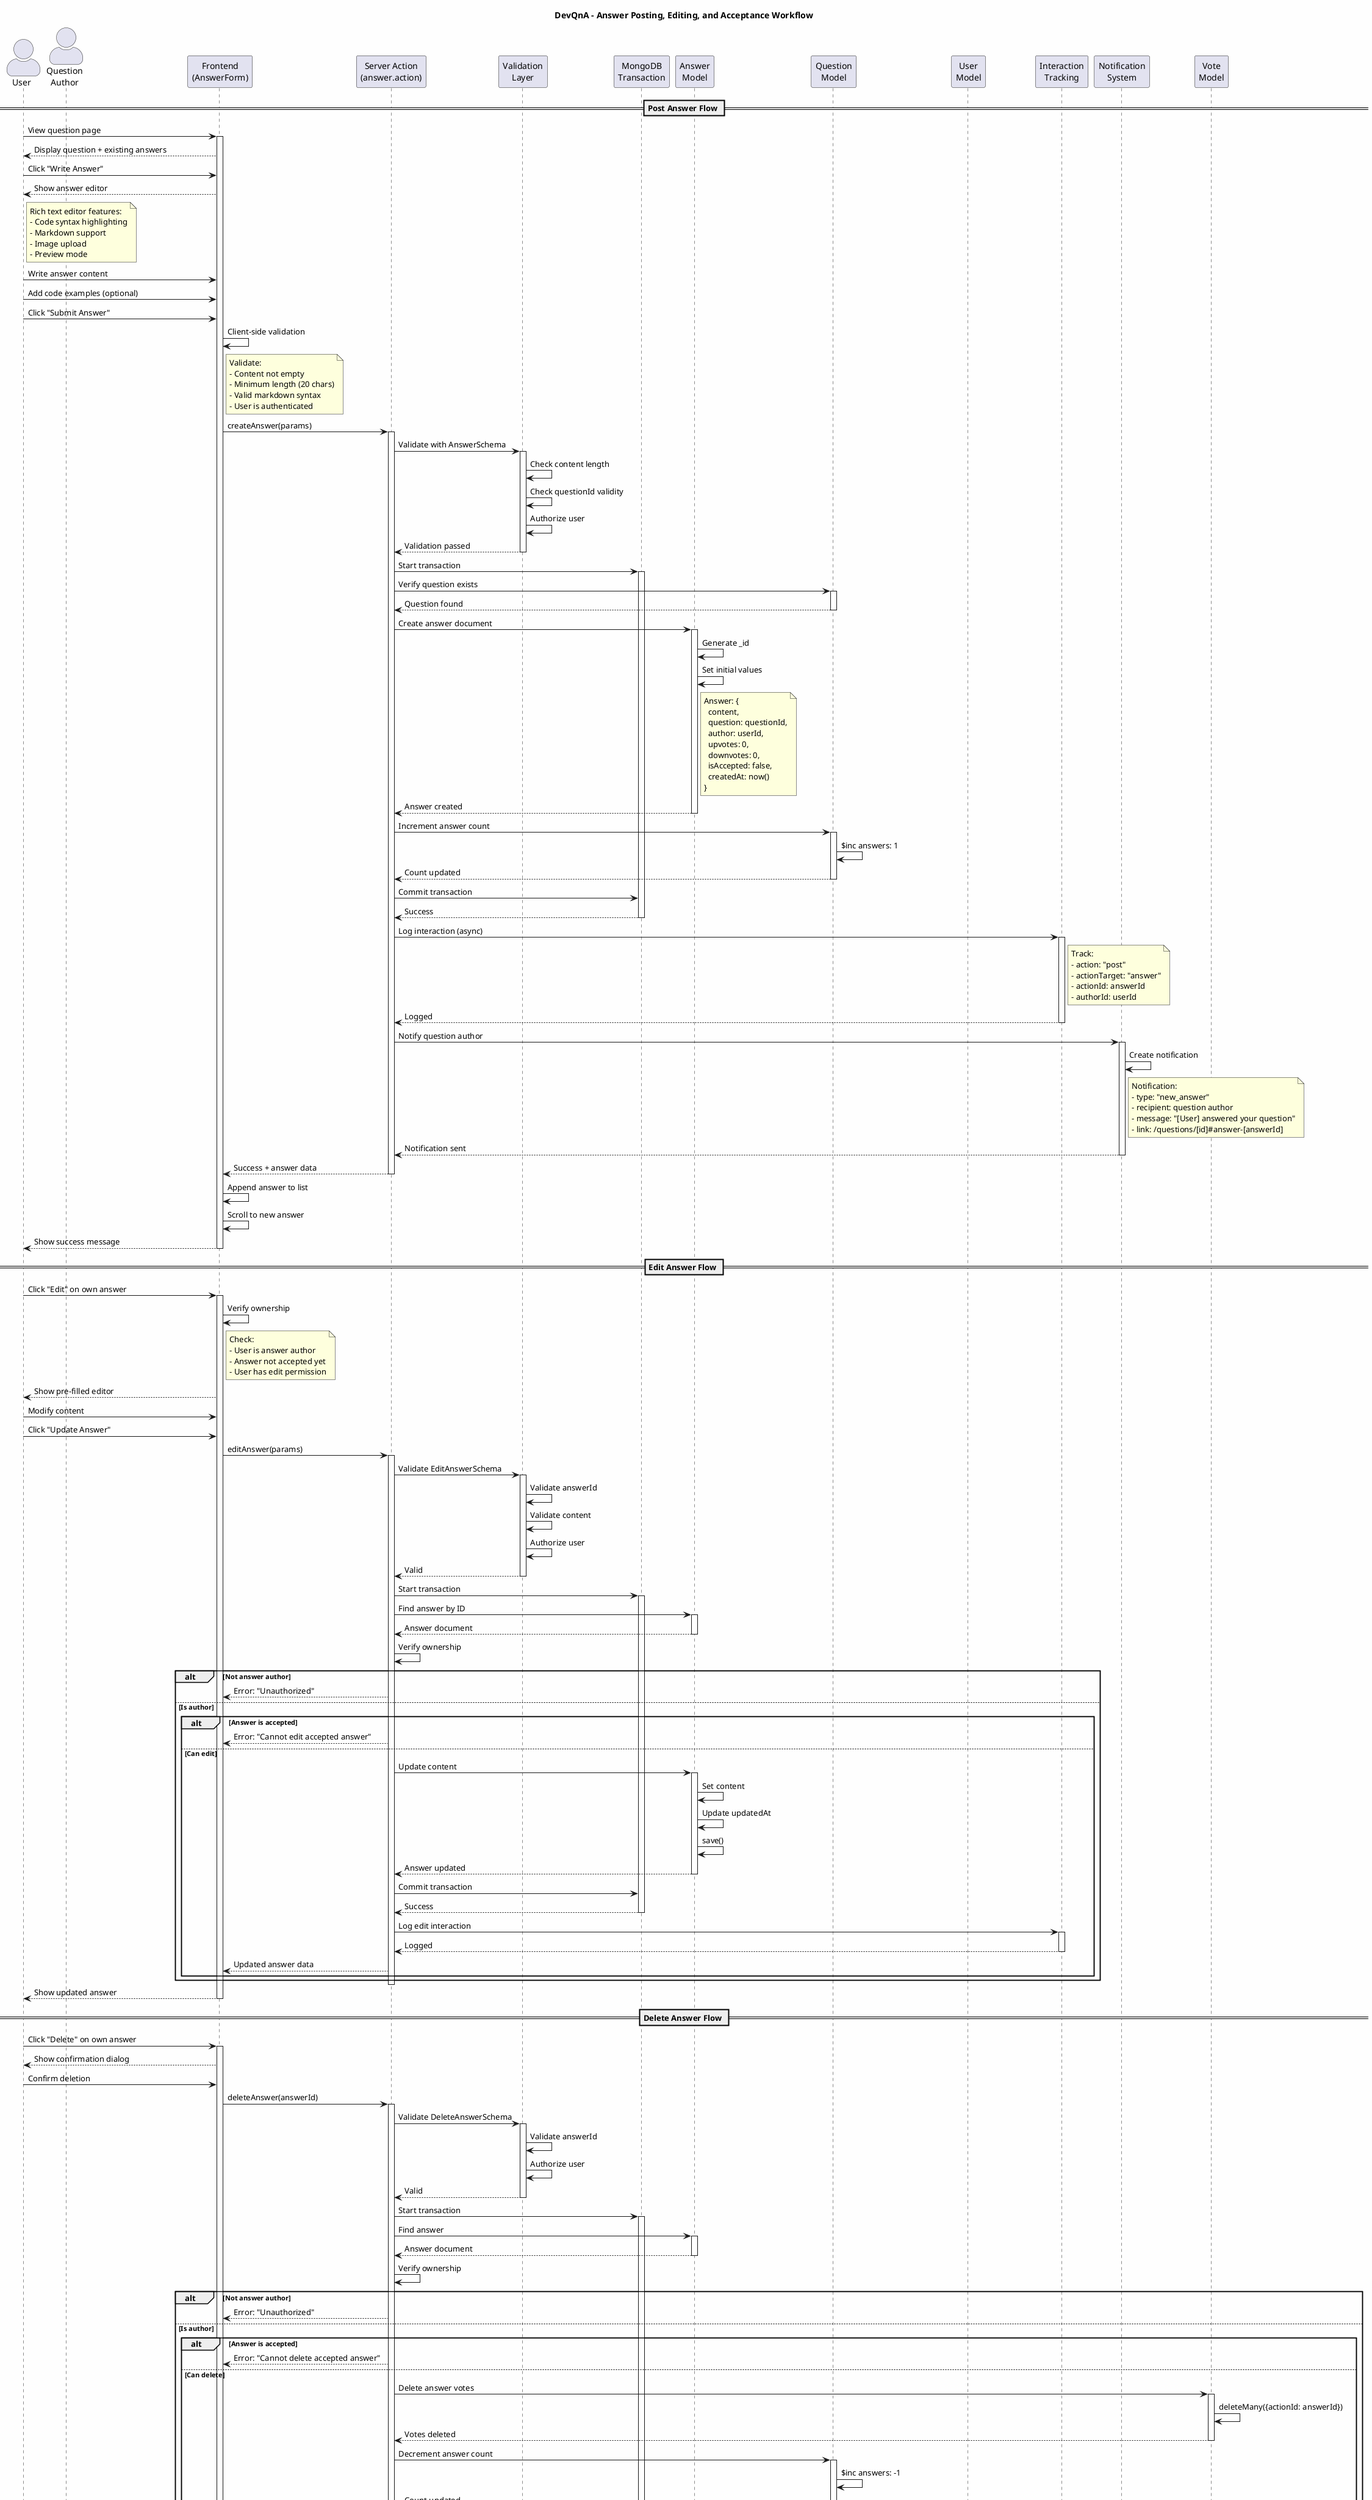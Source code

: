 @startuml Answer Management Workflow

title DevQnA - Answer Posting, Editing, and Acceptance Workflow

skinparam backgroundColor #FEFEFE
skinparam actorStyle awesome
skinparam BoxPadding 20

actor User as U
actor "Question\nAuthor" as QA
participant "Frontend\n(AnswerForm)" as F
participant "Server Action\n(answer.action)" as AA
participant "Validation\nLayer" as V
participant "MongoDB\nTransaction" as TX
participant "Answer\nModel" as A
participant "Question\nModel" as Q
participant "User\nModel" as UM
participant "Interaction\nTracking" as I
participant "Notification\nSystem" as N

== Post Answer Flow ==

U -> F: View question page
activate F
F --> U: Display question + existing answers

U -> F: Click "Write Answer"
F --> U: Show answer editor
note right of U
  Rich text editor features:
  - Code syntax highlighting
  - Markdown support
  - Image upload
  - Preview mode
end note

U -> F: Write answer content
U -> F: Add code examples (optional)
U -> F: Click "Submit Answer"

F -> F: Client-side validation
note right of F
  Validate:
  - Content not empty
  - Minimum length (20 chars)
  - Valid markdown syntax
  - User is authenticated
end note

F -> AA: createAnswer(params)
activate AA

AA -> V: Validate with AnswerSchema
activate V
V -> V: Check content length
V -> V: Check questionId validity
V -> V: Authorize user
V --> AA: Validation passed
deactivate V

AA -> TX: Start transaction
activate TX

AA -> Q: Verify question exists
activate Q
Q --> AA: Question found
deactivate Q

AA -> A: Create answer document
activate A
A -> A: Generate _id
A -> A: Set initial values
note right of A
  Answer: {
    content,
    question: questionId,
    author: userId,
    upvotes: 0,
    downvotes: 0,
    isAccepted: false,
    createdAt: now()
  }
end note
A --> AA: Answer created
deactivate A

AA -> Q: Increment answer count
activate Q
Q -> Q: $inc answers: 1
Q --> AA: Count updated
deactivate Q

AA -> TX: Commit transaction
TX --> AA: Success
deactivate TX

AA -> I: Log interaction (async)
activate I
note right of I
  Track:
  - action: "post"
  - actionTarget: "answer"
  - actionId: answerId
  - authorId: userId
end note
I --> AA: Logged
deactivate I

AA -> N: Notify question author
activate N
N -> N: Create notification
note right of N
  Notification:
  - type: "new_answer"
  - recipient: question author
  - message: "[User] answered your question"
  - link: /questions/[id]#answer-[answerId]
end note
N --> AA: Notification sent
deactivate N

AA --> F: Success + answer data
deactivate AA

F -> F: Append answer to list
F -> F: Scroll to new answer
F --> U: Show success message
deactivate F

== Edit Answer Flow ==

U -> F: Click "Edit" on own answer
activate F
F -> F: Verify ownership
note right of F
  Check:
  - User is answer author
  - Answer not accepted yet
  - User has edit permission
end note

F --> U: Show pre-filled editor
U -> F: Modify content
U -> F: Click "Update Answer"

F -> AA: editAnswer(params)
activate AA

AA -> V: Validate EditAnswerSchema
activate V
V -> V: Validate answerId
V -> V: Validate content
V -> V: Authorize user
V --> AA: Valid
deactivate V

AA -> TX: Start transaction
activate TX

AA -> A: Find answer by ID
activate A
A --> AA: Answer document
deactivate A

AA -> AA: Verify ownership
alt Not answer author
    AA --> F: Error: "Unauthorized"
else Is author
    alt Answer is accepted
        AA --> F: Error: "Cannot edit accepted answer"
    else Can edit
        AA -> A: Update content
        activate A
        A -> A: Set content
        A -> A: Update updatedAt
        A -> A: save()
        A --> AA: Answer updated
        deactivate A
        
        AA -> TX: Commit transaction
        TX --> AA: Success
        deactivate TX
        
        AA -> I: Log edit interaction
        activate I
        I --> AA: Logged
        deactivate I
        
        AA --> F: Updated answer data
    end
end

deactivate AA

F --> U: Show updated answer
deactivate F

== Delete Answer Flow ==

U -> F: Click "Delete" on own answer
activate F
F --> U: Show confirmation dialog

U -> F: Confirm deletion

F -> AA: deleteAnswer(answerId)
activate AA

AA -> V: Validate DeleteAnswerSchema
activate V
V -> V: Validate answerId
V -> V: Authorize user
V --> AA: Valid
deactivate V

AA -> TX: Start transaction
activate TX

AA -> A: Find answer
activate A
A --> AA: Answer document
deactivate A

AA -> AA: Verify ownership
alt Not answer author
    AA --> F: Error: "Unauthorized"
else Is author
    alt Answer is accepted
        AA --> F: Error: "Cannot delete accepted answer"
    else Can delete
        participant "Vote\nModel" as VT
        
        AA -> VT: Delete answer votes
        activate VT
        VT -> VT: deleteMany({actionId: answerId})
        VT --> AA: Votes deleted
        deactivate VT
        
        AA -> Q: Decrement answer count
        activate Q
        Q -> Q: $inc answers: -1
        Q --> AA: Count updated
        deactivate Q
        
        AA -> A: Delete answer
        activate A
        A --> AA: Answer deleted
        deactivate A
        
        AA -> TX: Commit transaction
        TX --> AA: Success
        deactivate TX
        
        AA -> I: Log deletion
        activate I
        I --> AA: Logged
        deactivate I
        
        AA --> F: Success
    end
end

deactivate AA

F --> U: Remove answer from view
deactivate F

== Accept Answer Flow (Question Author) ==

QA -> F: View own question with answers
activate F
F --> QA: Show answers with "Accept" buttons
note right of F
  Accept button visible only:
  - To question author
  - On non-accepted answers
  - One answer can be accepted
end note

QA -> F: Click "Accept Answer"
F --> QA: Show confirmation
note right of F
  "Mark this as the best answer?
  This will reward the author
  with reputation points."
end note

QA -> F: Confirm acceptance

F -> AA: acceptAnswer(params)
activate AA

AA -> V: Validate AcceptAnswerSchema
activate V
V -> V: Validate answerId
V -> V: Validate questionId
V -> V: Authorize question author
V --> AA: Valid
deactivate V

AA -> TX: Start transaction
activate TX

AA -> Q: Find question
activate Q
Q --> AA: Question document
deactivate Q

AA -> AA: Verify question ownership
alt Not question author
    AA --> F: Error: "Only question author can accept"
else Is author
    alt Question already has accepted answer
        AA -> A: Find current accepted answer
        activate A
        A --> AA: Previous accepted answer
        
        AA -> A: Unaccept previous answer
        A -> A: Set isAccepted: false
        A --> AA: Unaccepted
        deactivate A
        
        AA -> UM: Revert previous author reputation
        activate UM
        UM -> UM: $inc reputation: -15
        UM --> AA: Reverted
        deactivate UM
        
        AA -> UM: Revert question author reputation
        UM -> UM: $inc reputation: -2
        UM --> AA: Reverted
        deactivate UM
    end
    
    AA -> A: Mark new answer as accepted
    activate A
    A -> A: Set isAccepted: true
    A --> AA: Accepted
    deactivate A
    
    AA -> Q: Update question
    activate Q
    Q -> Q: Set acceptedAnswer: answerId
    Q -> Q: Set isResolved: true
    Q --> AA: Updated
    deactivate Q
    
    AA -> A: Get answer author
    activate A
    A --> AA: Answer author ID
    deactivate A
    
    AA -> UM: Award answer author
    activate UM
    UM -> UM: $inc reputation: 15
    note right of UM
      Reputation reward:
      +15 for accepted answer
    end note
    UM --> AA: Reputation added
    deactivate UM
    
    AA -> UM: Reward question author
    UM -> UM: $inc reputation: 2
    note right of UM
      Small reward for
      accepting an answer
    end note
    UM --> AA: Reputation added
    deactivate UM
    
    AA -> TX: Commit transaction
    TX --> AA: Success
    deactivate TX
    
    AA -> N: Notify answer author
    activate N
    N -> N: Create notification
    note right of N
      "Your answer was accepted!
      You earned +15 reputation"
    end note
    N --> AA: Notified
    deactivate N
    
    AA -> I: Log acceptance
    activate I
    I --> AA: Logged
    deactivate I
    
    AA --> F: Success
end

deactivate AA

F -> F: Update UI
note right of F
  UI changes:
  - Show "Accepted" badge
  - Move answer to top
  - Highlight answer
  - Update reputation display
end note

F --> QA: Show accepted answer state
deactivate F

== View Answers with Sorting ==

U -> F: View question page
activate F

F -> AA: getAnswers(questionId, sortBy)
activate AA

AA -> A: Query answers
activate A

alt Sort by votes (default)
    A -> A: sort({upvotes: -1, createdAt: -1})
else Sort by newest
    A -> A: sort({createdAt: -1})
else Sort by oldest
    A -> A: sort({createdAt: 1})
end

A -> A: Populate author details
A -> A: Move accepted answer to top
note right of A
  Accepted answer always
  displayed first regardless
  of sort option
end note

A --> AA: Sorted answers
deactivate A

AA --> F: Answers with metadata
deactivate AA

F -> F: Render answer list
note right of F
  Each answer shows:
  - Author info
  - Content with syntax highlighting
  - Vote buttons
  - Accepted badge (if applicable)
  - Edit/Delete (if own answer)
  - Timestamp
end note

F --> U: Display sorted answers
deactivate F

== Answer Quality Guidelines ==

note over U, N
  **Answer Quality Checks:**
  
  1. **Minimum Requirements:**
     - At least 20 characters
     - Valid markdown syntax
     - Not duplicate of existing answer
  
  2. **Encouraged Content:**
     - Code examples with explanations
     - Step-by-step solutions
     - References to documentation
     - Personal experience/context
  
  3. **Discouraged Content:**
     - One-liner answers without explanation
     - Link-only answers
     - "Thanks" or "me too" comments
     - Questions in answer section
  
  4. **Auto-moderation:**
     - Flag short answers for review
     - Detect code-only answers
     - Check for plagiarism
     - Spam detection
end note

== Answer Interaction Tracking ==

note over U, I
  **Tracked Interactions:**
  
  1. **Answer Events:**
     - Post answer
     - Edit answer
     - Delete answer
     - Accept answer
  
  2. **Engagement Metrics:**
     - Views per answer
     - Vote patterns
     - Acceptance rate
     - Time to acceptance
  
  3. **User Analytics:**
     - Answer quality score
     - Acceptance ratio
     - Average votes received
     - Response time to questions
  
  4. **Question Analytics:**
     - Time to first answer
     - Total answer count
     - Accepted answer quality
     - Community engagement
end note

legend right
  **Answer Rules:**
  - Must be authenticated to answer
  - No character limit (min 20 chars)
  - Can edit own answers (if not accepted)
  - Can delete own answers (if not accepted)
  - Only question author can accept answers
  - Only one answer can be accepted
  - Accepted answers cannot be edited/deleted
  - Accepted answer always shown first
  
  **Reputation Impact:**
  - Answer accepted: +15 (answer author)
  - Answer accepted: +2 (question author)
  - Accepting answer helps both users
  - Answer upvote: +10
  - Answer downvote: -2
  
  **Notifications:**
  - Question author notified of new answers
  - Answer author notified when accepted
  - Answer author notified of comments
  - Email digest of answer activity
  
  **Best Practices:**
  - Include code examples
  - Explain your reasoning
  - Format code properly
  - Link to relevant resources
  - Update if question is clarified
endlegend

@enduml
